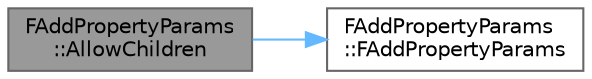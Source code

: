 digraph "FAddPropertyParams::AllowChildren"
{
 // INTERACTIVE_SVG=YES
 // LATEX_PDF_SIZE
  bgcolor="transparent";
  edge [fontname=Helvetica,fontsize=10,labelfontname=Helvetica,labelfontsize=10];
  node [fontname=Helvetica,fontsize=10,shape=box,height=0.2,width=0.4];
  rankdir="LR";
  Node1 [id="Node000001",label="FAddPropertyParams\l::AllowChildren",height=0.2,width=0.4,color="gray40", fillcolor="grey60", style="filled", fontcolor="black",tooltip="Override whether the property node should allow children or not."];
  Node1 -> Node2 [id="edge1_Node000001_Node000002",color="steelblue1",style="solid",tooltip=" "];
  Node2 [id="Node000002",label="FAddPropertyParams\l::FAddPropertyParams",height=0.2,width=0.4,color="grey40", fillcolor="white", style="filled",URL="$d5/df0/structFAddPropertyParams.html#aec53d8cdbfd9b3a5092e23c50b43e12d",tooltip=" "];
}
